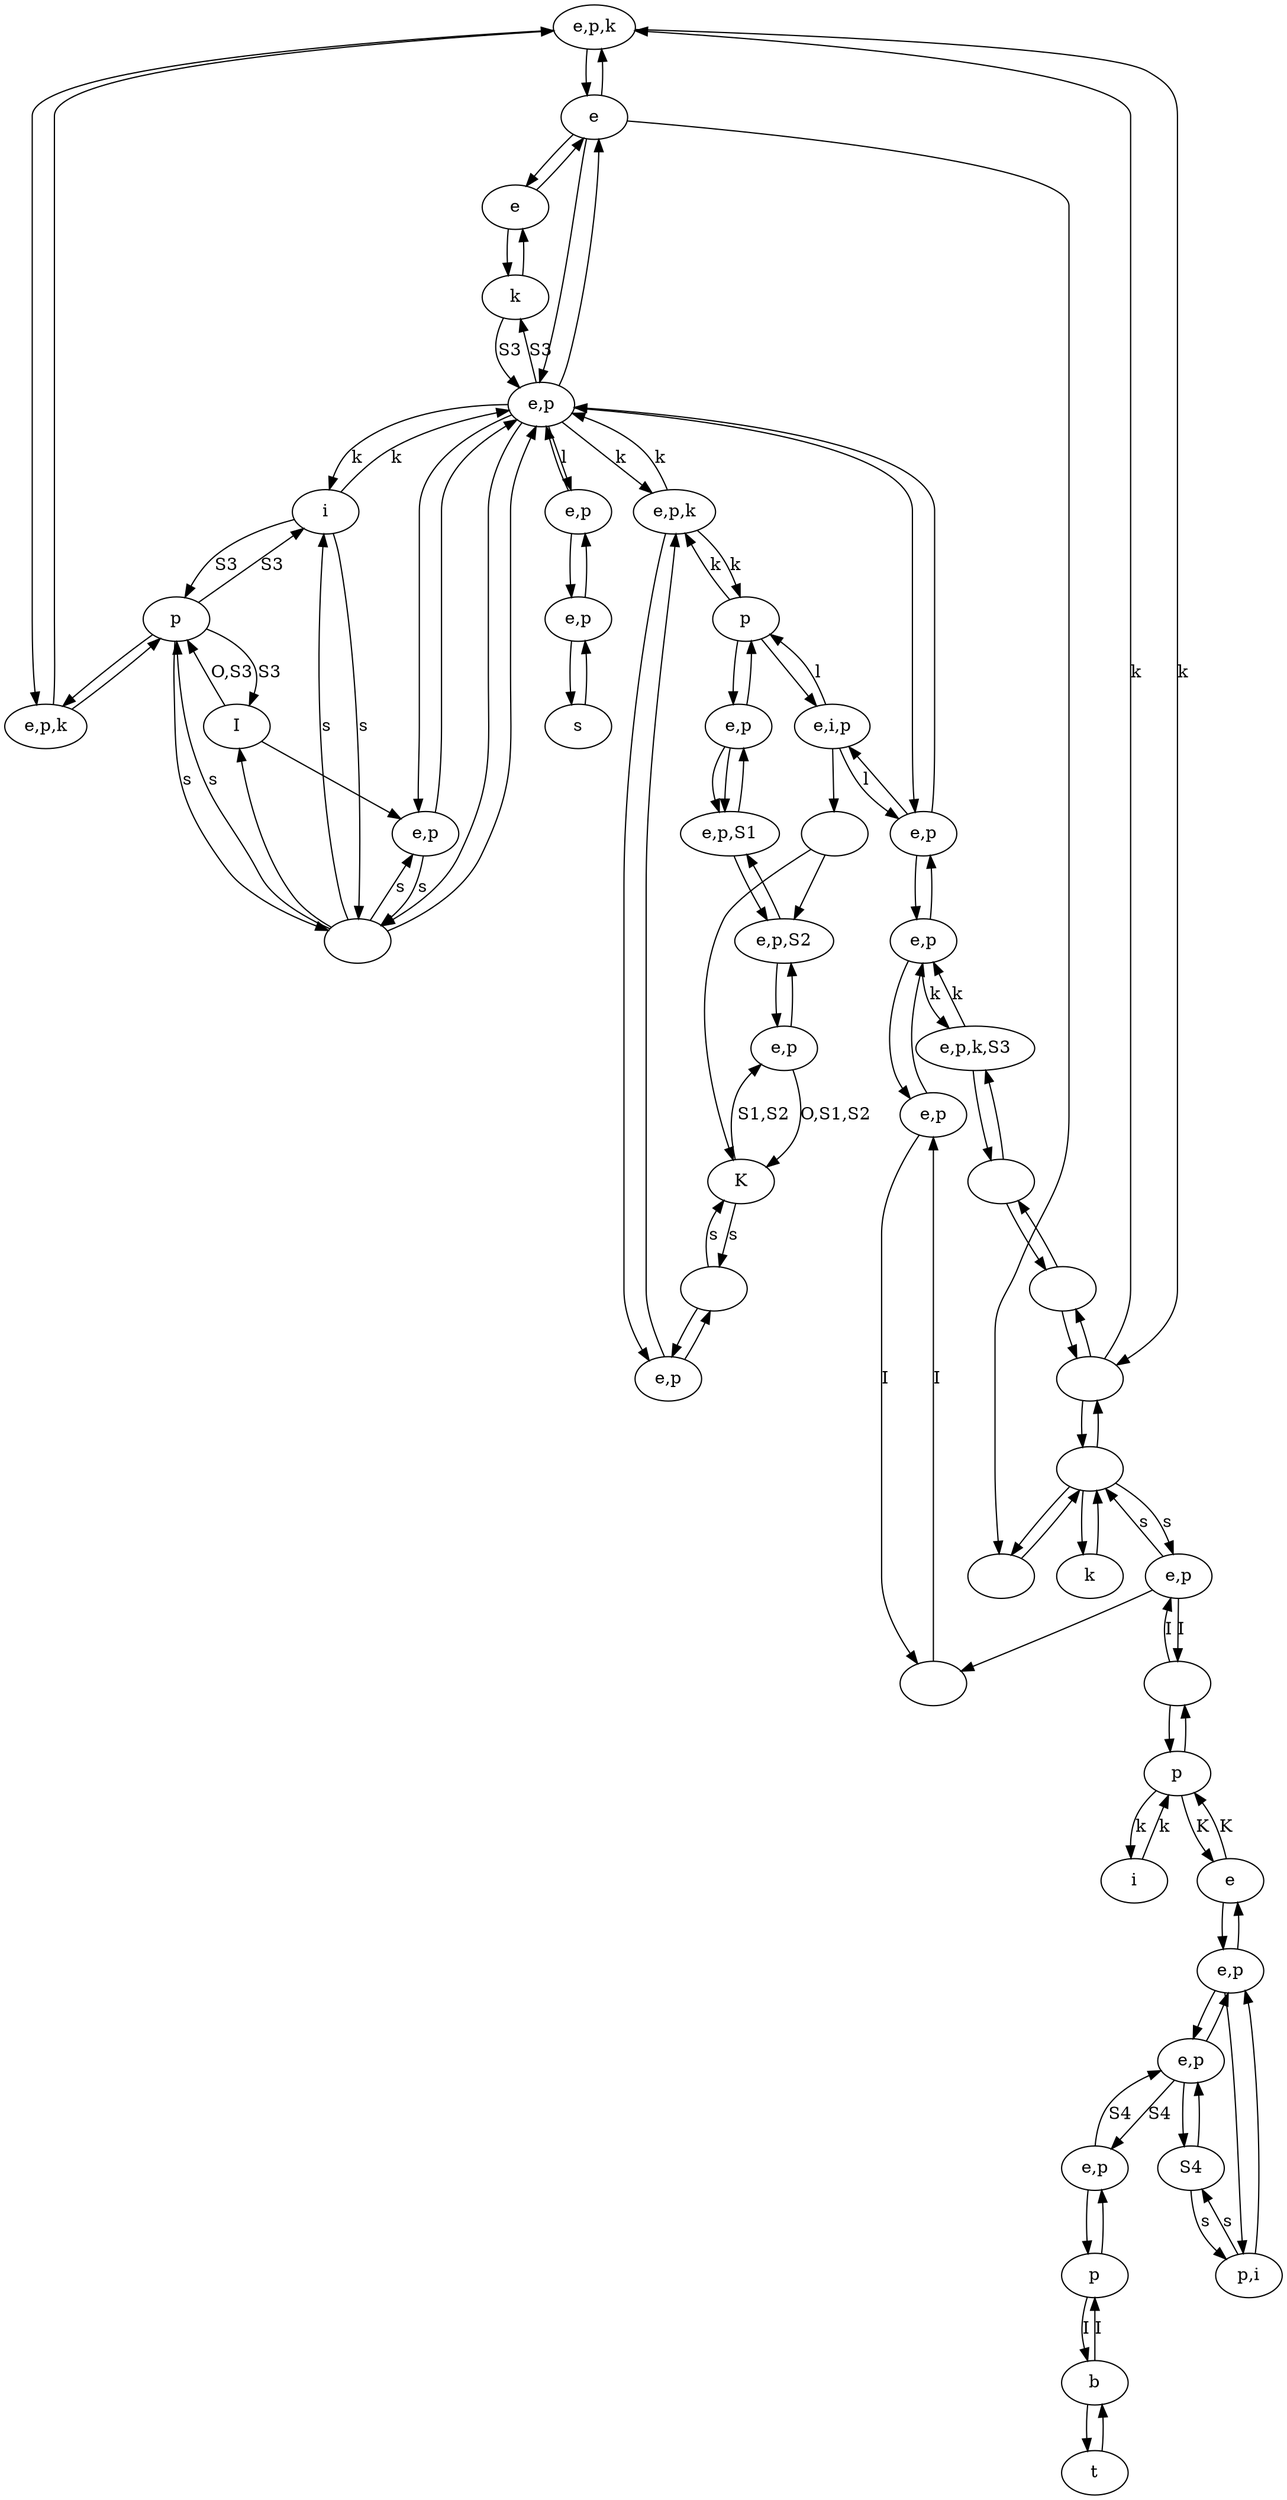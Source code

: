 digraph {
0 [label="e,p,k"]
1 [label="p"]
2 [label="e,p"]
3 [label="i"]
4 [label="e"]
5 [label="t"]
6 [label=""]
7 [label="p"]
8 [label="b"]
9 [label=""]
10 [label="e,p"]
11 [label="e,p"]
12 [label=""]
13 [label="e,p,k,S3"]
14 [label="e,p"]
15 [label="e,p"]
16 [label="p,i"]
17 [label="S4"]
18 [label=""]
19 [label="k"]
20 [label="p"]
21 [label="I"]
22 [label="s"]
23 [label="e,p"]
24 [label="e,p"]
25 [label="e,p,S1"]
26 [label="e,p,S2"]
27 [label="k"]
28 [label="e,p"]
29 [label="i"]
30 [label="e,p"]
31 [label=""]
32 [label=""]
33 [label="K"]
34 [label="e,p"]
35 [label=""]
36 [label="e,p"]
37 [label="e,p"]
38 [label="e,p"]
39 [label="p"]
40 [label="e,i,p"]
41 [label="e,p"]
42 [label=""]
43 [label="e,p,k"]
44 [label="e"]
45 [label="e"]
46 [label="e,p,k"]
47 [label=""]
48 [label=""]
22 -> 24 [label=""]
24 -> 22 [label=""]
24 -> 36 [label=""]
36 -> 24 [label=""]
28 -> 30 [label=""]
30 -> 28 [label=""]
31 -> 28 [label=""]
28 -> 31 [label=""]
28 -> 45 [label=""]
45 -> 28 [label=""]
45 -> 0 [label=""]
0 -> 45 [label=""]
45 -> 44 [label=""]
44 -> 45 [label=""]
20 -> 46 [label=""]
46 -> 20 [label=""]
47 -> 48 [label=""]
48 -> 47 [label=""]
47 -> 42 [label=""]
42 -> 47 [label=""]
42 -> 9 [label=""]
9 -> 42 [label=""]
48 -> 19 [label=""]
19 -> 48 [label=""]
9 -> 13 [label=""]
13 -> 9 [label=""]
11 -> 10 [label=""]
10 -> 11 [label=""]
11 -> 38 [label=""]
38 -> 11 [label=""]
38 -> 28 [label=""]
28 -> 38 [label=""]
37 -> 43 [label=""]
43 -> 37 [label=""]
34 -> 39 [label=""]
39 -> 34 [label=""]
34 -> 25 [label=""]
25 -> 34 [label=""]
25 -> 26 [label=""]
26 -> 25 [label=""]
26 -> 23 [label=""]
23 -> 26 [label=""]
27 -> 44 [label=""]
44 -> 27 [label=""]
1 -> 18 [label=""]
18 -> 1 [label=""]
4 -> 14 [label=""]
14 -> 4 [label=""]
14 -> 16 [label=""]
16 -> 14 [label=""]
14 -> 2 [label=""]
2 -> 14 [label=""]
41 -> 12 [label=""]
35 -> 33 [label=""]
40 -> 35 [label=""]
35 -> 26 [label=""]
34 -> 25 [label=""]
23 -> 33 [label="O,S1,S2"]
33 -> 23 [label="S1,S2"]
21 -> 30 [label=""]
31 -> 21 [label=""]
21 -> 20 [label="O,S3"]
20 -> 21 [label="S3"]
3 -> 1 [label="k"]
1 -> 3 [label="k"]
2 -> 17 [label=""]
17 -> 2 [label=""]
2 -> 15 [label="S4"]
15 -> 2 [label="S4"]
15 -> 7 [label=""]
7 -> 15 [label=""]
8 -> 5 [label=""]
5 -> 8 [label=""]
28 -> 27 [label="S3"]
27 -> 28 [label="S3"]
20 -> 29 [label="S3"]
29 -> 20 [label="S3"]
45 -> 6 [label=""]
6 -> 48 [label=""]
48 -> 6 [label=""]
29 -> 28 [label="k"]
28 -> 29 [label="k"]
0 -> 47 [label="k"]
47 -> 0 [label="k"]
46 -> 0 [label=""]
0 -> 46 [label=""]
39 -> 43 [label="k"]
43 -> 39 [label="k"]
4 -> 1 [label="K"]
1 -> 4 [label="K"]
13 -> 11 [label="k"]
11 -> 13 [label="k"]
10 -> 12 [label="I"]
12 -> 10 [label="I"]
40 -> 38 [label="l"]
38 -> 40 [label=""]
39 -> 40 [label=""]
40 -> 39 [label="l"]
43 -> 28 [label="k"]
28 -> 43 [label="k"]
28 -> 36 [label="l"]
36 -> 28 [label=""]
41 -> 18 [label="I"]
18 -> 41 [label="I"]
41 -> 48 [label="s"]
48 -> 41 [label="s"]
7 -> 8 [label="I"]
8 -> 7 [label="I"]
31 -> 30 [label="s"]
30 -> 31 [label="s"]
31 -> 20 [label="s"]
20 -> 31 [label="s"]
31 -> 29 [label="s"]
29 -> 31 [label="s"]
32 -> 33 [label="s"]
33 -> 32 [label="s"]
32 -> 37 [label=""]
37 -> 32 [label=""]
16 -> 17 [label="s"]
17 -> 16 [label="s"]
}
